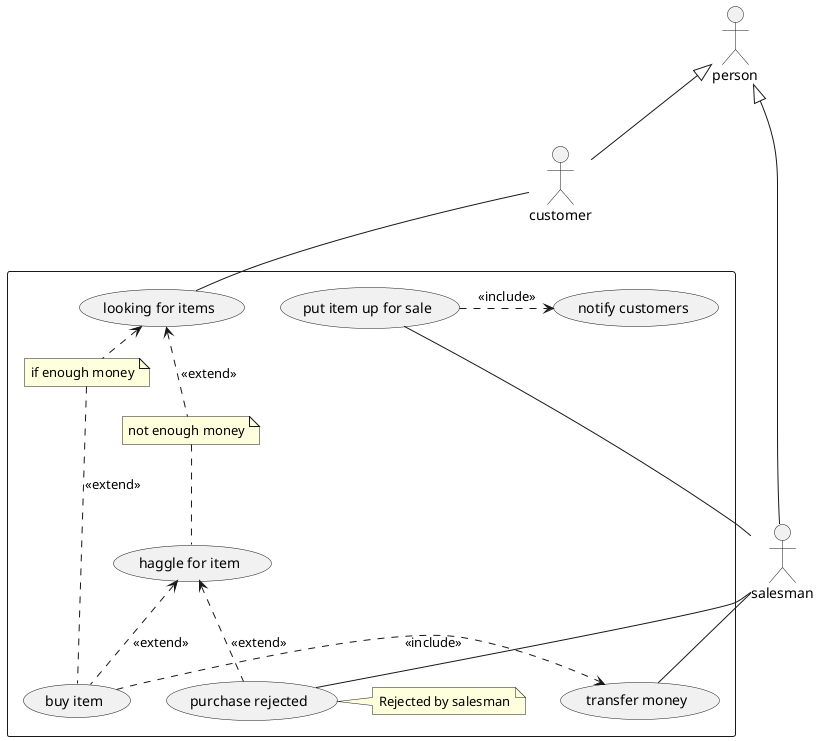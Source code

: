 @startuml Market

actor person

actor customer
actor salesman 

person <|-- customer
person <|-- salesman

rectangle {

    (buy item) 
    (haggle for item)
    (put item up for sale)
    (transfer money)
    (looking for items)
    (transfer money)

    note "if enough money" as buyNote
    note "not enough money" as haggleNote
    :customer: -- (looking for items) 
    :salesman: -- (put item up for sale)
    :salesman: -- (transfer money)

    (put item up for sale) .> (notify customers) : <<include>> 
    
    buyNote .. (buy item) : <<extend>>
    (looking for items) <. buyNote : <<extend>>

    haggleNote .. (haggle for item) 
    (looking for items) <.. haggleNote : <<extend>>

    (haggle for item) <.. (buy item) : <<extend>> 
    (haggle for item) <.. (purchase rejected) : <<extend>> 
    
    (purchase rejected) -- salesman
    note right of (purchase rejected) : Rejected by salesman
    (buy item) .> (transfer money) : <<include>>

}

@enduml
